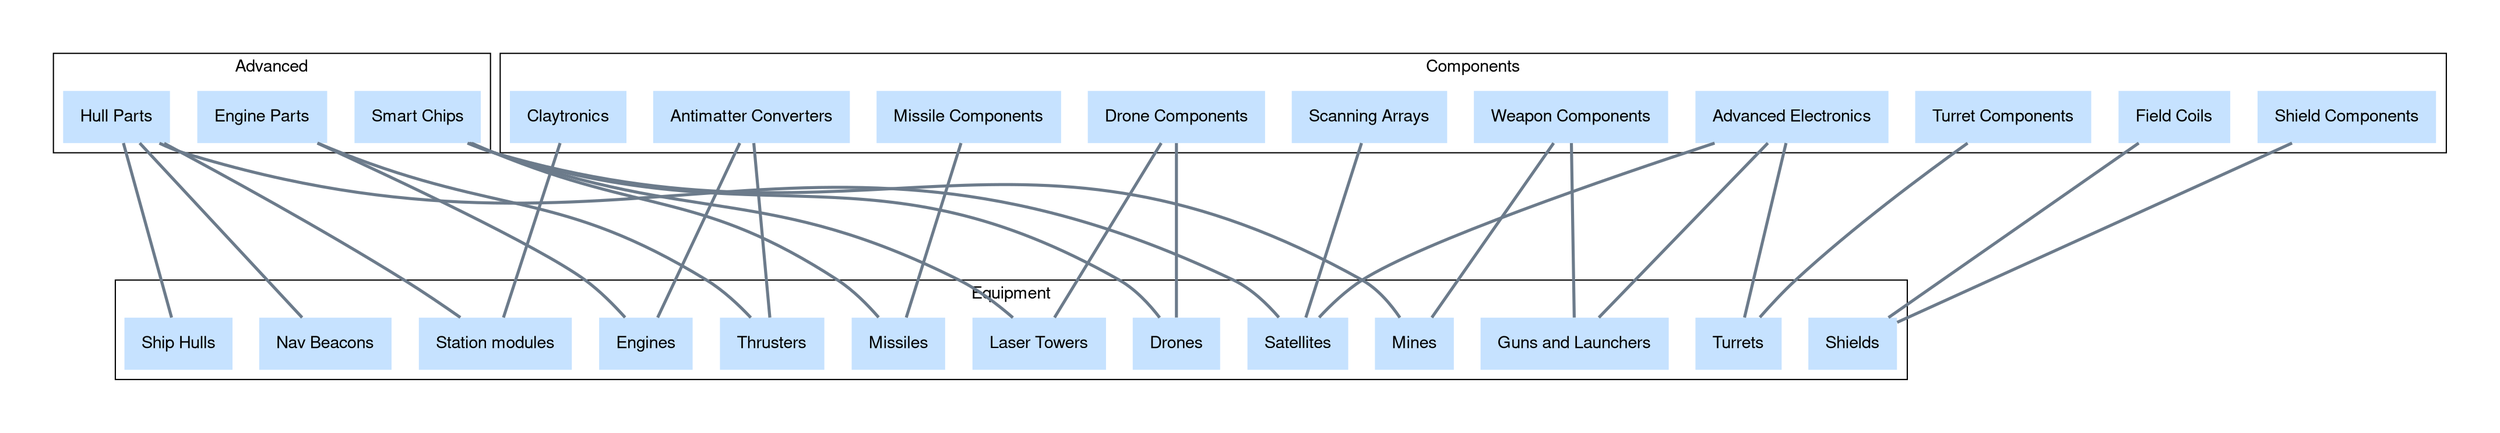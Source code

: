graph "X4 Economy" {
	compound=true fontname="Helvetica,Arial,sans-serif"
	graph [nodesep=0.3 pad=0.5 ranksep=2]
	node [color=slategray1 fontname="Helvetica,Arial,sans-serif" margin=0.2 penwidth=0 shape=record style=filled]
	edge [fontname="Helvetica,Arial,sans-serif" penwidth=2.5]
	subgraph 4 {
		cluster=true label=Advanced
		"Hull Parts" [colour=lightsteelblue2 shape=box]
		"Engine Parts" [colour=lightsteelblue2 shape=box]
		"Smart Chips" [colour=lightsteelblue2 shape=box]
	}
	subgraph 5 {
		cluster=true label=Components
		"Drone Components" [colour=lightsteelblue2 shape=box]
		"Turret Components" [colour=lightsteelblue2 shape=box]
		"Missile Components" [colour=lightsteelblue2 shape=box]
		"Field Coils" [colour=lightsteelblue2 shape=box]
		"Shield Components" [colour=lightsteelblue2 shape=box]
		"Antimatter Converters" [colour=lightsteelblue2 shape=box]
		"Weapon Components" [colour=lightsteelblue2 shape=box]
		"Scanning Arrays" [colour=orange1 shape=box]
		Claytronics [colour=lightsteelblue2 shape=box]
		"Advanced Electronics" [colour=lightsteelblue2 shape=box]
	}
	subgraph 6 {
		cluster=true label=Equipment
		"Ship Hulls" [colour=lightsteelblue2 shape=box]
		"Nav Beacons" [colour=lightsteelblue2 shape=box]
		Missiles [colour=lightsteelblue2 shape=box]
		"Station modules" [colour=hotpink1 shape=box]
		Engines [colour=hotpink1 shape=box]
		Thrusters [colour=hotpink1 shape=box]
		Mines [colour=lightsteelblue2 shape=box]
		Drones [colour=lightsteelblue2 shape=box]
		"Laser Towers" [colour=lightsteelblue2 shape=box]
		Shields [colour=hotpink1 shape=box]
		Turrets [colour=hotpink1 shape=box]
		"Guns and Launchers" [colour=hotpink1 shape=box]
		Satellites [colour=lightsteelblue2 shape=box]
	}
	"Hull Parts" -- "Ship Hulls" [color=slategray4 constraint=true]
	"Hull Parts" -- "Nav Beacons" [color=slategray4 constraint=true]
	"Missile Components" -- Missiles [color=slategray4 constraint=true]
	"Smart Chips" -- Missiles [color=slategray4 constraint=true]
	"Hull Parts" -- "Station modules" [color=slategray4 constraint=true]
	Claytronics -- "Station modules" [color=slategray4 constraint=true]
	"Antimatter Converters" -- Engines [color=slategray4 constraint=true]
	"Engine Parts" -- Engines [color=slategray4 constraint=true]
	"Antimatter Converters" -- Thrusters [color=slategray4 constraint=true]
	"Engine Parts" -- Thrusters [color=slategray4 constraint=true]
	"Weapon Components" -- Mines [color=slategray4 constraint=true]
	"Smart Chips" -- Mines [color=slategray4 constraint=true]
	"Drone Components" -- Drones [color=slategray4 constraint=true]
	"Smart Chips" -- Drones [color=slategray4 constraint=true]
	"Drone Components" -- "Laser Towers" [color=slategray4 constraint=true]
	"Smart Chips" -- "Laser Towers" [color=slategray4 constraint=true]
	"Field Coils" -- Shields [color=slategray4 constraint=true]
	"Shield Components" -- Shields [color=slategray4 constraint=true]
	"Turret Components" -- Turrets [color=slategray4 constraint=true]
	"Advanced Electronics" -- Turrets [color=slategray4 constraint=true]
	"Advanced Electronics" -- "Guns and Launchers" [color=slategray4 constraint=true]
	"Weapon Components" -- "Guns and Launchers" [color=slategray4 constraint=true]
	"Scanning Arrays" -- Satellites [color=slategray4 constraint=true]
	"Advanced Electronics" -- Satellites [color=slategray4 constraint=true]
	"Hull Parts" -- Satellites [color=slategray4 constraint=true]
}
